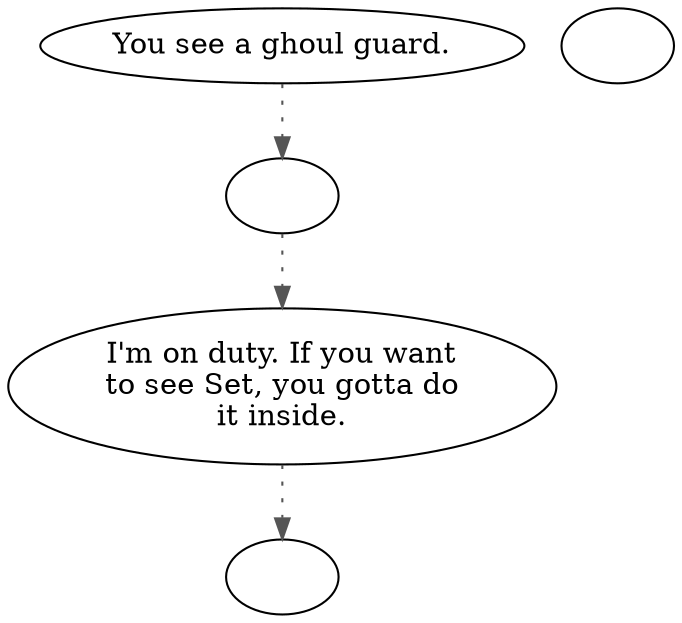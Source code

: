 digraph GHZERO {
  "start" [style=filled       fillcolor="#FFFFFF"       color="#000000"]
  "start" -> "do_dialogue" [style=dotted color="#555555"]
  "start" [label="You see a ghoul guard."]
  "do_dialogue" [style=filled       fillcolor="#FFFFFF"       color="#000000"]
  "do_dialogue" -> "ghoul00" [style=dotted color="#555555"]
  "do_dialogue" [label=""]
  "ghoulend" [style=filled       fillcolor="#FFFFFF"       color="#000000"]
  "ghoulend" [label=""]
  "ghoulcbt" [style=filled       fillcolor="#FFFFFF"       color="#000000"]
  "ghoulcbt" [label=""]
  "ghoul00" [style=filled       fillcolor="#FFFFFF"       color="#000000"]
  "ghoul00" -> "ghoulend" [style=dotted color="#555555"]
  "ghoul00" [label="I'm on duty. If you want\nto see Set, you gotta do\nit inside."]
}